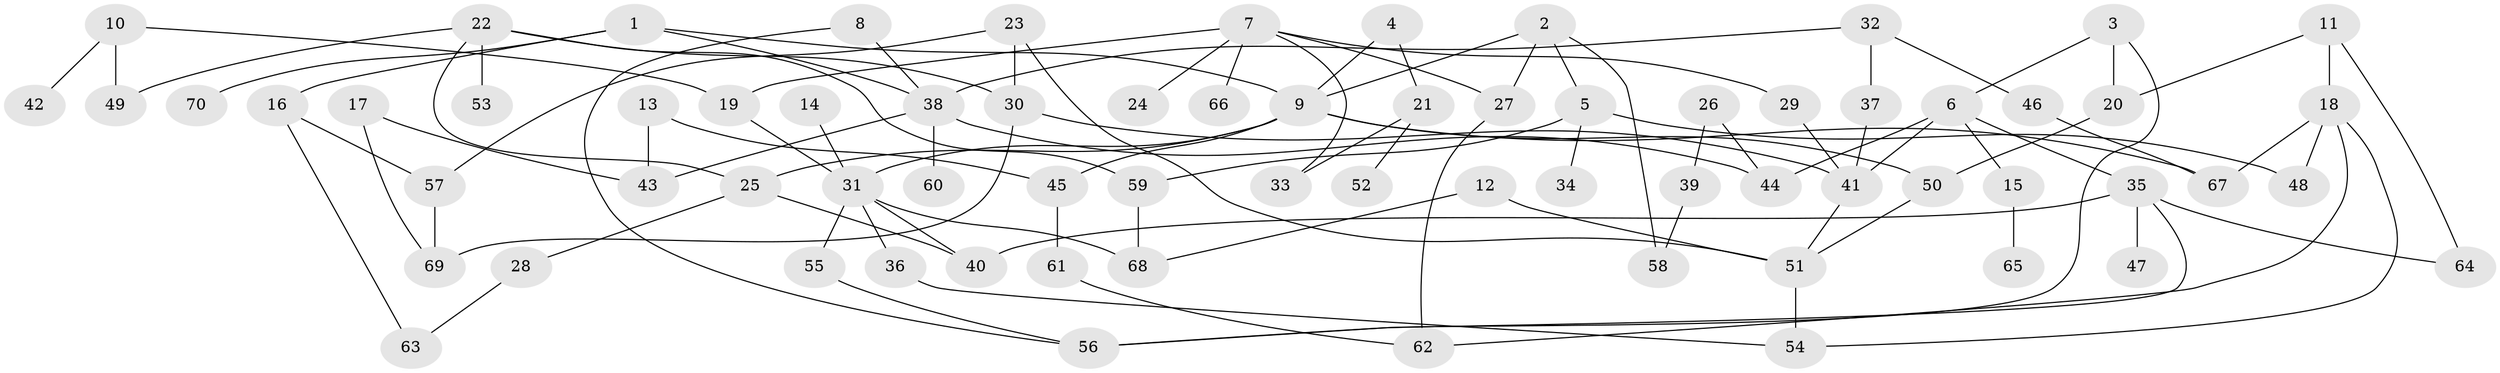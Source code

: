 // original degree distribution, {8: 0.007194244604316547, 4: 0.08633093525179857, 2: 0.33093525179856115, 9: 0.007194244604316547, 3: 0.14388489208633093, 7: 0.014388489208633094, 5: 0.05755395683453238, 1: 0.3237410071942446, 6: 0.02877697841726619}
// Generated by graph-tools (version 1.1) at 2025/36/03/04/25 23:36:08]
// undirected, 70 vertices, 100 edges
graph export_dot {
  node [color=gray90,style=filled];
  1;
  2;
  3;
  4;
  5;
  6;
  7;
  8;
  9;
  10;
  11;
  12;
  13;
  14;
  15;
  16;
  17;
  18;
  19;
  20;
  21;
  22;
  23;
  24;
  25;
  26;
  27;
  28;
  29;
  30;
  31;
  32;
  33;
  34;
  35;
  36;
  37;
  38;
  39;
  40;
  41;
  42;
  43;
  44;
  45;
  46;
  47;
  48;
  49;
  50;
  51;
  52;
  53;
  54;
  55;
  56;
  57;
  58;
  59;
  60;
  61;
  62;
  63;
  64;
  65;
  66;
  67;
  68;
  69;
  70;
  1 -- 9 [weight=1.0];
  1 -- 16 [weight=1.0];
  1 -- 38 [weight=1.0];
  1 -- 70 [weight=1.0];
  2 -- 5 [weight=1.0];
  2 -- 9 [weight=1.0];
  2 -- 27 [weight=1.0];
  2 -- 58 [weight=1.0];
  3 -- 6 [weight=1.0];
  3 -- 20 [weight=1.0];
  3 -- 56 [weight=1.0];
  4 -- 9 [weight=1.0];
  4 -- 21 [weight=1.0];
  5 -- 34 [weight=1.0];
  5 -- 48 [weight=1.0];
  5 -- 59 [weight=1.0];
  6 -- 15 [weight=1.0];
  6 -- 35 [weight=1.0];
  6 -- 41 [weight=1.0];
  6 -- 44 [weight=1.0];
  7 -- 19 [weight=1.0];
  7 -- 24 [weight=1.0];
  7 -- 27 [weight=1.0];
  7 -- 29 [weight=1.0];
  7 -- 33 [weight=1.0];
  7 -- 66 [weight=1.0];
  8 -- 38 [weight=1.0];
  8 -- 56 [weight=1.0];
  9 -- 25 [weight=1.0];
  9 -- 31 [weight=1.0];
  9 -- 45 [weight=1.0];
  9 -- 50 [weight=1.0];
  9 -- 67 [weight=1.0];
  10 -- 19 [weight=1.0];
  10 -- 42 [weight=1.0];
  10 -- 49 [weight=1.0];
  11 -- 18 [weight=1.0];
  11 -- 20 [weight=1.0];
  11 -- 64 [weight=1.0];
  12 -- 51 [weight=1.0];
  12 -- 68 [weight=1.0];
  13 -- 43 [weight=1.0];
  13 -- 45 [weight=1.0];
  14 -- 31 [weight=1.0];
  15 -- 65 [weight=1.0];
  16 -- 57 [weight=1.0];
  16 -- 63 [weight=1.0];
  17 -- 43 [weight=1.0];
  17 -- 69 [weight=1.0];
  18 -- 48 [weight=1.0];
  18 -- 54 [weight=1.0];
  18 -- 62 [weight=1.0];
  18 -- 67 [weight=1.0];
  19 -- 31 [weight=1.0];
  20 -- 50 [weight=1.0];
  21 -- 33 [weight=1.0];
  21 -- 52 [weight=1.0];
  22 -- 25 [weight=1.0];
  22 -- 30 [weight=1.0];
  22 -- 49 [weight=1.0];
  22 -- 53 [weight=1.0];
  22 -- 59 [weight=1.0];
  23 -- 30 [weight=1.0];
  23 -- 51 [weight=1.0];
  23 -- 57 [weight=1.0];
  25 -- 28 [weight=1.0];
  25 -- 40 [weight=1.0];
  26 -- 39 [weight=1.0];
  26 -- 44 [weight=1.0];
  27 -- 62 [weight=1.0];
  28 -- 63 [weight=1.0];
  29 -- 41 [weight=1.0];
  30 -- 41 [weight=1.0];
  30 -- 69 [weight=1.0];
  31 -- 36 [weight=1.0];
  31 -- 40 [weight=1.0];
  31 -- 55 [weight=1.0];
  31 -- 68 [weight=2.0];
  32 -- 37 [weight=1.0];
  32 -- 38 [weight=1.0];
  32 -- 46 [weight=1.0];
  35 -- 40 [weight=1.0];
  35 -- 47 [weight=1.0];
  35 -- 56 [weight=1.0];
  35 -- 64 [weight=1.0];
  36 -- 54 [weight=1.0];
  37 -- 41 [weight=1.0];
  38 -- 43 [weight=1.0];
  38 -- 44 [weight=1.0];
  38 -- 60 [weight=1.0];
  39 -- 58 [weight=1.0];
  41 -- 51 [weight=1.0];
  45 -- 61 [weight=1.0];
  46 -- 67 [weight=1.0];
  50 -- 51 [weight=1.0];
  51 -- 54 [weight=1.0];
  55 -- 56 [weight=1.0];
  57 -- 69 [weight=1.0];
  59 -- 68 [weight=1.0];
  61 -- 62 [weight=1.0];
}
